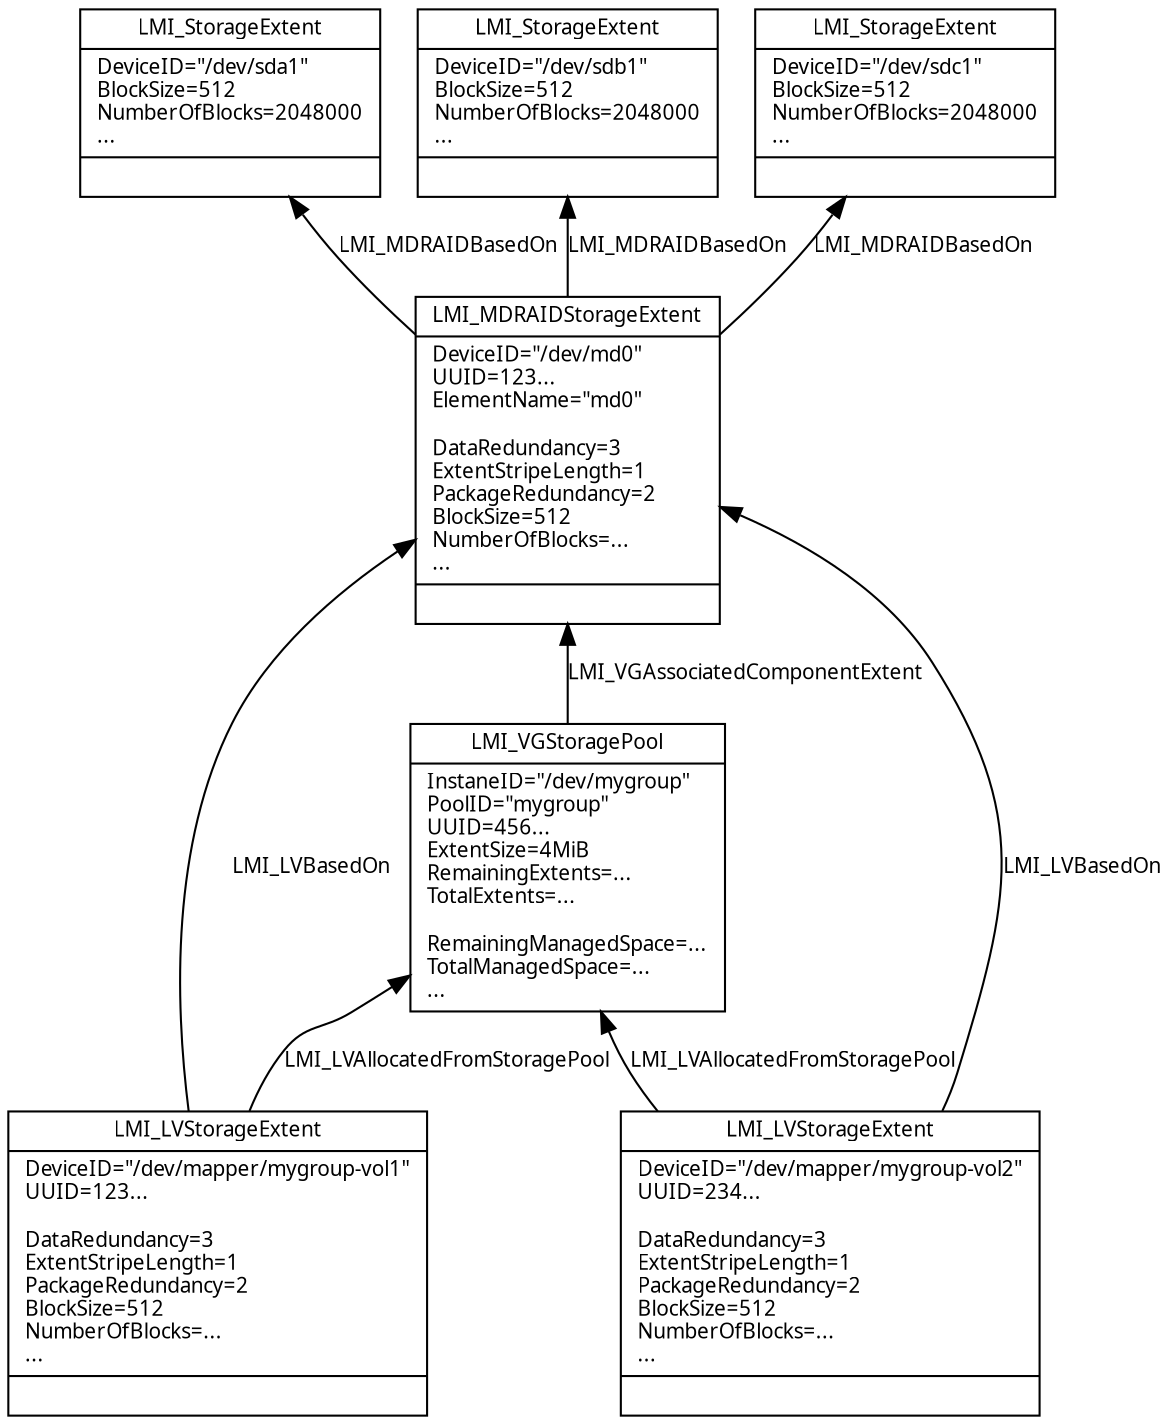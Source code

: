 digraph "LVM instance diagram" {
charset="utf-8"
rankdir=BT
node [shape="record" fontsize=10 fontname="sans-serif"]
edge [fontsize=10 fontname="sans-serif"]

raid [label="{LMI_MDRAIDStorageExtent|DeviceID=\"/dev/md0\"\lUUID=123...\lElementName=\"md0\"\l\lDataRedundancy=3\lExtentStripeLength=1\lPackageRedundancy=2\lBlockSize=512\lNumberOfBlocks=...\l...\l|}"]


sda1 [label="{LMI_StorageExtent|DeviceID=\"/dev/sda1\"\lBlockSize=512\lNumberOfBlocks=2048000\l...\l|}"]
sdb1 [label="{LMI_StorageExtent|DeviceID=\"/dev/sdb1\"\lBlockSize=512\lNumberOfBlocks=2048000\l...\l|}"]
sdc1 [label="{LMI_StorageExtent|DeviceID=\"/dev/sdc1\"\lBlockSize=512\lNumberOfBlocks=2048000\l...\l|}"]

raid -> sda1 [label="LMI_MDRAIDBasedOn"]
raid -> sdb1 [label="LMI_MDRAIDBasedOn"]
raid -> sdc1 [label="LMI_MDRAIDBasedOn"]

lv [label="{LMI_LVStorageExtent|DeviceID=\"/dev/mapper/mygroup-vol1\"\lUUID=123...\l\lDataRedundancy=3\lExtentStripeLength=1\lPackageRedundancy=2\lBlockSize=512\lNumberOfBlocks=...\l...\l|}"]

lv2 [label="{LMI_LVStorageExtent|DeviceID=\"/dev/mapper/mygroup-vol2\"\lUUID=234...\l\lDataRedundancy=3\lExtentStripeLength=1\lPackageRedundancy=2\lBlockSize=512\lNumberOfBlocks=...\l...\l|}"]

vg [label="{LMI_VGStoragePool|InstaneID=\"/dev/mygroup\"\lPoolID=\"mygroup\"\lUUID=456...\lExtentSize=4MiB\lRemainingExtents=...\lTotalExtents=...\l\lRemainingManagedSpace=...\lTotalManagedSpace=...\l...\l}"]


lv2 -> vg [label="LMI_LVAllocatedFromStoragePool"]
lv -> vg [label="LMI_LVAllocatedFromStoragePool"]

lv -> raid [label="LMI_LVBasedOn"]
lv2 -> raid [label="LMI_LVBasedOn"]

vg -> raid [label="LMI_VGAssociatedComponentExtent\l"]
}

